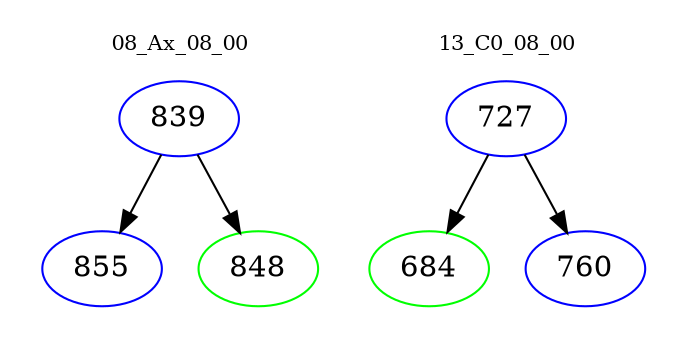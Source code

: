 digraph{
subgraph cluster_0 {
color = white
label = "08_Ax_08_00";
fontsize=10;
T0_839 [label="839", color="blue"]
T0_839 -> T0_855 [color="black"]
T0_855 [label="855", color="blue"]
T0_839 -> T0_848 [color="black"]
T0_848 [label="848", color="green"]
}
subgraph cluster_1 {
color = white
label = "13_C0_08_00";
fontsize=10;
T1_727 [label="727", color="blue"]
T1_727 -> T1_684 [color="black"]
T1_684 [label="684", color="green"]
T1_727 -> T1_760 [color="black"]
T1_760 [label="760", color="blue"]
}
}
